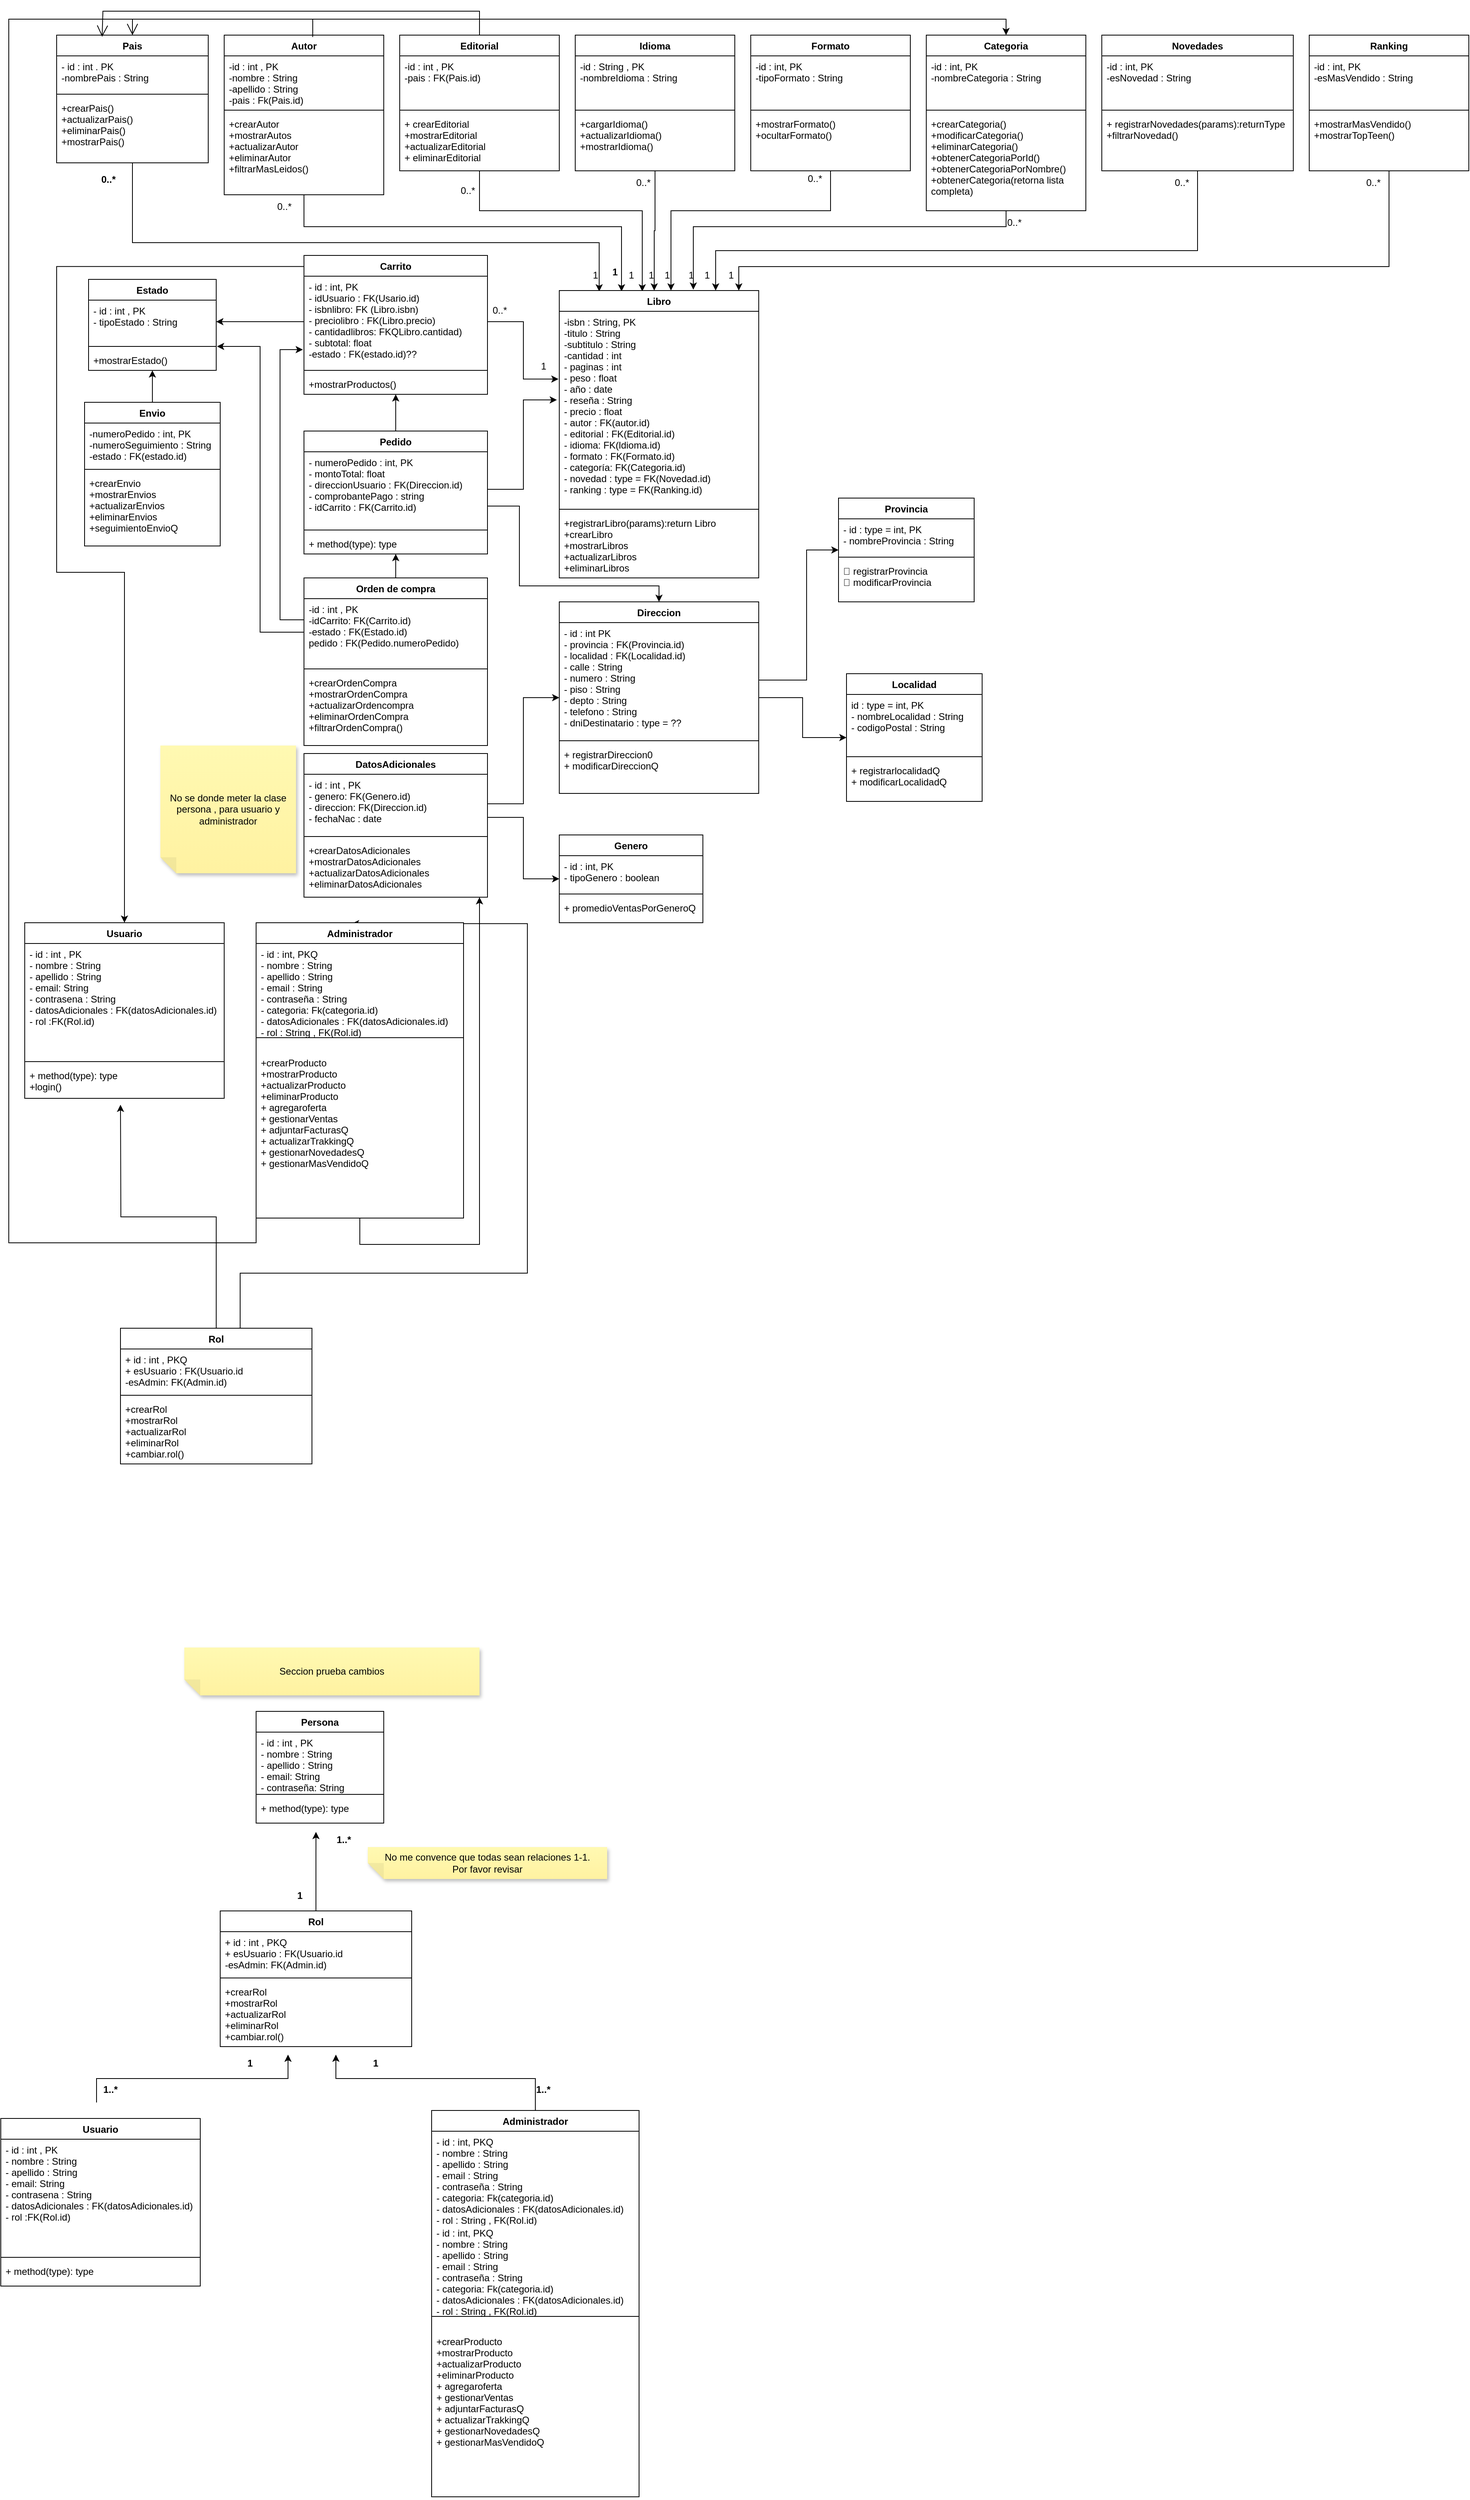 <mxfile version="20.5.1" type="device"><diagram id="RPrsGjgtALGVi8eHBsVi" name="Página-1"><mxGraphModel dx="923" dy="5056" grid="1" gridSize="10" guides="1" tooltips="1" connect="1" arrows="1" fold="1" page="1" pageScale="1" pageWidth="3300" pageHeight="4681" math="0" shadow="0"><root><mxCell id="0"/><mxCell id="1" parent="0"/><mxCell id="KtkGh6tQBa25c3It2I7N-142" style="edgeStyle=orthogonalEdgeStyle;rounded=0;orthogonalLoop=1;jettySize=auto;html=1;entryX=0.2;entryY=0.003;entryDx=0;entryDy=0;entryPerimeter=0;" parent="1" source="KtkGh6tQBa25c3It2I7N-6" target="KtkGh6tQBa25c3It2I7N-34" edge="1"><mxGeometry relative="1" as="geometry"><Array as="points"><mxPoint x="165" y="300"/><mxPoint x="750" y="300"/></Array></mxGeometry></mxCell><mxCell id="KtkGh6tQBa25c3It2I7N-6" value="Pais" style="swimlane;fontStyle=1;align=center;verticalAlign=top;childLayout=stackLayout;horizontal=1;startSize=26;horizontalStack=0;resizeParent=1;resizeParentMax=0;resizeLast=0;collapsible=1;marginBottom=0;" parent="1" vertex="1"><mxGeometry x="70" y="40" width="190" height="160" as="geometry"/></mxCell><mxCell id="KtkGh6tQBa25c3It2I7N-7" value="- id : int . PK&#10;-nombrePais : String" style="text;strokeColor=none;fillColor=none;align=left;verticalAlign=top;spacingLeft=4;spacingRight=4;overflow=hidden;rotatable=0;points=[[0,0.5],[1,0.5]];portConstraint=eastwest;" parent="KtkGh6tQBa25c3It2I7N-6" vertex="1"><mxGeometry y="26" width="190" height="44" as="geometry"/></mxCell><mxCell id="KtkGh6tQBa25c3It2I7N-8" value="" style="line;strokeWidth=1;fillColor=none;align=left;verticalAlign=middle;spacingTop=-1;spacingLeft=3;spacingRight=3;rotatable=0;labelPosition=right;points=[];portConstraint=eastwest;strokeColor=inherit;" parent="KtkGh6tQBa25c3It2I7N-6" vertex="1"><mxGeometry y="70" width="190" height="8" as="geometry"/></mxCell><mxCell id="KtkGh6tQBa25c3It2I7N-9" value="+crearPais()&#10;+actualizarPais()&#10;+eliminarPais()&#10;+mostrarPais()" style="text;strokeColor=none;fillColor=none;align=left;verticalAlign=top;spacingLeft=4;spacingRight=4;overflow=hidden;rotatable=0;points=[[0,0.5],[1,0.5]];portConstraint=eastwest;" parent="KtkGh6tQBa25c3It2I7N-6" vertex="1"><mxGeometry y="78" width="190" height="82" as="geometry"/></mxCell><mxCell id="KtkGh6tQBa25c3It2I7N-143" style="edgeStyle=orthogonalEdgeStyle;rounded=0;orthogonalLoop=1;jettySize=auto;html=1;entryX=0.312;entryY=0.003;entryDx=0;entryDy=0;entryPerimeter=0;" parent="1" source="KtkGh6tQBa25c3It2I7N-10" target="KtkGh6tQBa25c3It2I7N-34" edge="1"><mxGeometry relative="1" as="geometry"><Array as="points"><mxPoint x="380" y="280"/><mxPoint x="778" y="280"/></Array></mxGeometry></mxCell><mxCell id="KtkGh6tQBa25c3It2I7N-10" value="Autor" style="swimlane;fontStyle=1;align=center;verticalAlign=top;childLayout=stackLayout;horizontal=1;startSize=26;horizontalStack=0;resizeParent=1;resizeParentMax=0;resizeLast=0;collapsible=1;marginBottom=0;" parent="1" vertex="1"><mxGeometry x="280" y="40" width="200" height="200" as="geometry"/></mxCell><mxCell id="KtkGh6tQBa25c3It2I7N-11" value="-id : int , PK&#10;-nombre : String&#10;-apellido : String&#10;-pais : Fk(Pais.id)" style="text;strokeColor=none;fillColor=none;align=left;verticalAlign=top;spacingLeft=4;spacingRight=4;overflow=hidden;rotatable=0;points=[[0,0.5],[1,0.5]];portConstraint=eastwest;" parent="KtkGh6tQBa25c3It2I7N-10" vertex="1"><mxGeometry y="26" width="200" height="64" as="geometry"/></mxCell><mxCell id="KtkGh6tQBa25c3It2I7N-12" value="" style="line;strokeWidth=1;fillColor=none;align=left;verticalAlign=middle;spacingTop=-1;spacingLeft=3;spacingRight=3;rotatable=0;labelPosition=right;points=[];portConstraint=eastwest;strokeColor=inherit;" parent="KtkGh6tQBa25c3It2I7N-10" vertex="1"><mxGeometry y="90" width="200" height="8" as="geometry"/></mxCell><mxCell id="KtkGh6tQBa25c3It2I7N-13" value="+crearAutor&#10;+mostrarAutos&#10;+actualizarAutor&#10;+eliminarAutor&#10;+filtrarMasLeidos()" style="text;strokeColor=none;fillColor=none;align=left;verticalAlign=top;spacingLeft=4;spacingRight=4;overflow=hidden;rotatable=0;points=[[0,0.5],[1,0.5]];portConstraint=eastwest;" parent="KtkGh6tQBa25c3It2I7N-10" vertex="1"><mxGeometry y="98" width="200" height="102" as="geometry"/></mxCell><mxCell id="KtkGh6tQBa25c3It2I7N-144" style="edgeStyle=orthogonalEdgeStyle;rounded=0;orthogonalLoop=1;jettySize=auto;html=1;entryX=0.416;entryY=0.003;entryDx=0;entryDy=0;entryPerimeter=0;" parent="1" source="KtkGh6tQBa25c3It2I7N-14" target="KtkGh6tQBa25c3It2I7N-34" edge="1"><mxGeometry relative="1" as="geometry"><Array as="points"><mxPoint x="600" y="260"/><mxPoint x="804" y="260"/></Array></mxGeometry></mxCell><mxCell id="KtkGh6tQBa25c3It2I7N-14" value="Editorial" style="swimlane;fontStyle=1;align=center;verticalAlign=top;childLayout=stackLayout;horizontal=1;startSize=26;horizontalStack=0;resizeParent=1;resizeParentMax=0;resizeLast=0;collapsible=1;marginBottom=0;" parent="1" vertex="1"><mxGeometry x="500" y="40" width="200" height="170" as="geometry"/></mxCell><mxCell id="KtkGh6tQBa25c3It2I7N-15" value="-id : int , PK&#10;-pais : FK(Pais.id)" style="text;strokeColor=none;fillColor=none;align=left;verticalAlign=top;spacingLeft=4;spacingRight=4;overflow=hidden;rotatable=0;points=[[0,0.5],[1,0.5]];portConstraint=eastwest;" parent="KtkGh6tQBa25c3It2I7N-14" vertex="1"><mxGeometry y="26" width="200" height="64" as="geometry"/></mxCell><mxCell id="KtkGh6tQBa25c3It2I7N-16" value="" style="line;strokeWidth=1;fillColor=none;align=left;verticalAlign=middle;spacingTop=-1;spacingLeft=3;spacingRight=3;rotatable=0;labelPosition=right;points=[];portConstraint=eastwest;strokeColor=inherit;" parent="KtkGh6tQBa25c3It2I7N-14" vertex="1"><mxGeometry y="90" width="200" height="8" as="geometry"/></mxCell><mxCell id="KtkGh6tQBa25c3It2I7N-17" value="+ crearEditorial&#10;+mostrarEditorial&#10;+actualizarEditorial&#10;+ eliminarEditorial&#10;" style="text;strokeColor=none;fillColor=none;align=left;verticalAlign=top;spacingLeft=4;spacingRight=4;overflow=hidden;rotatable=0;points=[[0,0.5],[1,0.5]];portConstraint=eastwest;" parent="KtkGh6tQBa25c3It2I7N-14" vertex="1"><mxGeometry y="98" width="200" height="72" as="geometry"/></mxCell><mxCell id="KtkGh6tQBa25c3It2I7N-145" style="edgeStyle=orthogonalEdgeStyle;rounded=0;orthogonalLoop=1;jettySize=auto;html=1;entryX=0.476;entryY=0;entryDx=0;entryDy=0;entryPerimeter=0;" parent="1" source="KtkGh6tQBa25c3It2I7N-18" target="KtkGh6tQBa25c3It2I7N-34" edge="1"><mxGeometry relative="1" as="geometry"><mxPoint x="819" y="350" as="targetPoint"/></mxGeometry></mxCell><mxCell id="KtkGh6tQBa25c3It2I7N-18" value="Idioma" style="swimlane;fontStyle=1;align=center;verticalAlign=top;childLayout=stackLayout;horizontal=1;startSize=26;horizontalStack=0;resizeParent=1;resizeParentMax=0;resizeLast=0;collapsible=1;marginBottom=0;" parent="1" vertex="1"><mxGeometry x="720" y="40" width="200" height="170" as="geometry"/></mxCell><mxCell id="KtkGh6tQBa25c3It2I7N-19" value="-id : String , PK&#10;-nombreIdioma : String" style="text;strokeColor=none;fillColor=none;align=left;verticalAlign=top;spacingLeft=4;spacingRight=4;overflow=hidden;rotatable=0;points=[[0,0.5],[1,0.5]];portConstraint=eastwest;" parent="KtkGh6tQBa25c3It2I7N-18" vertex="1"><mxGeometry y="26" width="200" height="64" as="geometry"/></mxCell><mxCell id="KtkGh6tQBa25c3It2I7N-20" value="" style="line;strokeWidth=1;fillColor=none;align=left;verticalAlign=middle;spacingTop=-1;spacingLeft=3;spacingRight=3;rotatable=0;labelPosition=right;points=[];portConstraint=eastwest;strokeColor=inherit;" parent="KtkGh6tQBa25c3It2I7N-18" vertex="1"><mxGeometry y="90" width="200" height="8" as="geometry"/></mxCell><mxCell id="KtkGh6tQBa25c3It2I7N-21" value="+cargarIdioma()&#10;+actualizarIdioma()&#10;+mostrarIdioma()&#10;" style="text;strokeColor=none;fillColor=none;align=left;verticalAlign=top;spacingLeft=4;spacingRight=4;overflow=hidden;rotatable=0;points=[[0,0.5],[1,0.5]];portConstraint=eastwest;" parent="KtkGh6tQBa25c3It2I7N-18" vertex="1"><mxGeometry y="98" width="200" height="72" as="geometry"/></mxCell><mxCell id="KtkGh6tQBa25c3It2I7N-147" style="edgeStyle=orthogonalEdgeStyle;rounded=0;orthogonalLoop=1;jettySize=auto;html=1;entryX=0.56;entryY=0;entryDx=0;entryDy=0;entryPerimeter=0;" parent="1" source="KtkGh6tQBa25c3It2I7N-22" target="KtkGh6tQBa25c3It2I7N-34" edge="1"><mxGeometry relative="1" as="geometry"><mxPoint x="840" y="350" as="targetPoint"/><Array as="points"><mxPoint x="1040" y="260"/><mxPoint x="840" y="260"/></Array></mxGeometry></mxCell><mxCell id="KtkGh6tQBa25c3It2I7N-22" value="Formato&#10;" style="swimlane;fontStyle=1;align=center;verticalAlign=top;childLayout=stackLayout;horizontal=1;startSize=26;horizontalStack=0;resizeParent=1;resizeParentMax=0;resizeLast=0;collapsible=1;marginBottom=0;" parent="1" vertex="1"><mxGeometry x="940" y="40" width="200" height="170" as="geometry"/></mxCell><mxCell id="KtkGh6tQBa25c3It2I7N-23" value="-id : int, PK&#10;-tipoFormato : String" style="text;strokeColor=none;fillColor=none;align=left;verticalAlign=top;spacingLeft=4;spacingRight=4;overflow=hidden;rotatable=0;points=[[0,0.5],[1,0.5]];portConstraint=eastwest;" parent="KtkGh6tQBa25c3It2I7N-22" vertex="1"><mxGeometry y="26" width="200" height="64" as="geometry"/></mxCell><mxCell id="KtkGh6tQBa25c3It2I7N-24" value="" style="line;strokeWidth=1;fillColor=none;align=left;verticalAlign=middle;spacingTop=-1;spacingLeft=3;spacingRight=3;rotatable=0;labelPosition=right;points=[];portConstraint=eastwest;strokeColor=inherit;" parent="KtkGh6tQBa25c3It2I7N-22" vertex="1"><mxGeometry y="90" width="200" height="8" as="geometry"/></mxCell><mxCell id="KtkGh6tQBa25c3It2I7N-25" value="+mostrarFormato()&#10;+ocultarFormato()" style="text;strokeColor=none;fillColor=none;align=left;verticalAlign=top;spacingLeft=4;spacingRight=4;overflow=hidden;rotatable=0;points=[[0,0.5],[1,0.5]];portConstraint=eastwest;" parent="KtkGh6tQBa25c3It2I7N-22" vertex="1"><mxGeometry y="98" width="200" height="72" as="geometry"/></mxCell><mxCell id="KtkGh6tQBa25c3It2I7N-148" style="edgeStyle=orthogonalEdgeStyle;rounded=0;orthogonalLoop=1;jettySize=auto;html=1;entryX=0.672;entryY=-0.003;entryDx=0;entryDy=0;entryPerimeter=0;" parent="1" source="KtkGh6tQBa25c3It2I7N-26" target="KtkGh6tQBa25c3It2I7N-34" edge="1"><mxGeometry relative="1" as="geometry"><Array as="points"><mxPoint x="1260" y="280"/><mxPoint x="868" y="280"/></Array></mxGeometry></mxCell><mxCell id="KtkGh6tQBa25c3It2I7N-26" value="Categoria" style="swimlane;fontStyle=1;align=center;verticalAlign=top;childLayout=stackLayout;horizontal=1;startSize=26;horizontalStack=0;resizeParent=1;resizeParentMax=0;resizeLast=0;collapsible=1;marginBottom=0;" parent="1" vertex="1"><mxGeometry x="1160" y="40" width="200" height="220" as="geometry"/></mxCell><mxCell id="KtkGh6tQBa25c3It2I7N-27" value="-id : int, PK&#10;-nombreCategoria : String" style="text;strokeColor=none;fillColor=none;align=left;verticalAlign=top;spacingLeft=4;spacingRight=4;overflow=hidden;rotatable=0;points=[[0,0.5],[1,0.5]];portConstraint=eastwest;" parent="KtkGh6tQBa25c3It2I7N-26" vertex="1"><mxGeometry y="26" width="200" height="64" as="geometry"/></mxCell><mxCell id="KtkGh6tQBa25c3It2I7N-28" value="" style="line;strokeWidth=1;fillColor=none;align=left;verticalAlign=middle;spacingTop=-1;spacingLeft=3;spacingRight=3;rotatable=0;labelPosition=right;points=[];portConstraint=eastwest;strokeColor=inherit;" parent="KtkGh6tQBa25c3It2I7N-26" vertex="1"><mxGeometry y="90" width="200" height="8" as="geometry"/></mxCell><mxCell id="KtkGh6tQBa25c3It2I7N-29" value="+crearCategoria()&#10;+modificarCategoria()&#10;+eliminarCategoria()&#10;+obtenerCategoriaPorId()&#10;+obtenerCategoriaPorNombre()&#10;+obtenerCategoria(retorna lista &#10;completa)&#10;" style="text;strokeColor=none;fillColor=none;align=left;verticalAlign=top;spacingLeft=4;spacingRight=4;overflow=hidden;rotatable=0;points=[[0,0.5],[1,0.5]];portConstraint=eastwest;" parent="KtkGh6tQBa25c3It2I7N-26" vertex="1"><mxGeometry y="98" width="200" height="122" as="geometry"/></mxCell><mxCell id="KtkGh6tQBa25c3It2I7N-149" style="edgeStyle=orthogonalEdgeStyle;rounded=0;orthogonalLoop=1;jettySize=auto;html=1;entryX=0.784;entryY=0;entryDx=0;entryDy=0;entryPerimeter=0;" parent="1" source="KtkGh6tQBa25c3It2I7N-30" target="KtkGh6tQBa25c3It2I7N-34" edge="1"><mxGeometry relative="1" as="geometry"><mxPoint x="896" y="356" as="targetPoint"/><Array as="points"><mxPoint x="1500" y="310"/><mxPoint x="896" y="310"/></Array></mxGeometry></mxCell><mxCell id="KtkGh6tQBa25c3It2I7N-30" value="Novedades" style="swimlane;fontStyle=1;align=center;verticalAlign=top;childLayout=stackLayout;horizontal=1;startSize=26;horizontalStack=0;resizeParent=1;resizeParentMax=0;resizeLast=0;collapsible=1;marginBottom=0;" parent="1" vertex="1"><mxGeometry x="1380" y="40" width="240" height="170" as="geometry"/></mxCell><mxCell id="KtkGh6tQBa25c3It2I7N-31" value="-id : int, PK&#10;-esNovedad : String" style="text;strokeColor=none;fillColor=none;align=left;verticalAlign=top;spacingLeft=4;spacingRight=4;overflow=hidden;rotatable=0;points=[[0,0.5],[1,0.5]];portConstraint=eastwest;" parent="KtkGh6tQBa25c3It2I7N-30" vertex="1"><mxGeometry y="26" width="240" height="64" as="geometry"/></mxCell><mxCell id="KtkGh6tQBa25c3It2I7N-32" value="" style="line;strokeWidth=1;fillColor=none;align=left;verticalAlign=middle;spacingTop=-1;spacingLeft=3;spacingRight=3;rotatable=0;labelPosition=right;points=[];portConstraint=eastwest;strokeColor=inherit;" parent="KtkGh6tQBa25c3It2I7N-30" vertex="1"><mxGeometry y="90" width="240" height="8" as="geometry"/></mxCell><mxCell id="KtkGh6tQBa25c3It2I7N-33" value="+ registrarNovedades(params):returnType&#10;+filtrarNovedad()" style="text;strokeColor=none;fillColor=none;align=left;verticalAlign=top;spacingLeft=4;spacingRight=4;overflow=hidden;rotatable=0;points=[[0,0.5],[1,0.5]];portConstraint=eastwest;" parent="KtkGh6tQBa25c3It2I7N-30" vertex="1"><mxGeometry y="98" width="240" height="72" as="geometry"/></mxCell><mxCell id="KtkGh6tQBa25c3It2I7N-34" value="Libro" style="swimlane;fontStyle=1;align=center;verticalAlign=top;childLayout=stackLayout;horizontal=1;startSize=26;horizontalStack=0;resizeParent=1;resizeParentMax=0;resizeLast=0;collapsible=1;marginBottom=0;" parent="1" vertex="1"><mxGeometry x="700" y="360" width="250" height="360" as="geometry"/></mxCell><mxCell id="KtkGh6tQBa25c3It2I7N-35" value="-isbn : String, PK&#10;-titulo : String&#10;-subtitulo : String&#10;-cantidad : int&#10;- paginas : int&#10;-&#9;peso : float&#10;-&#9;año : date&#10;-&#9;reseña : String&#10;-&#9;precio : float&#10;-&#9;autor : FK(autor.id)&#10;-&#9;editorial : FK(Editorial.id)&#10;-&#9;idioma: FK(ldioma.id)&#10;-&#9;formato : FK(Formato.id)&#10;-&#9;categoría: FK(Categoria.id)&#10;-&#9;novedad : type = FK(Novedad.id)&#10;-&#9;ranking : type = FK(Ranking.id)&#10;" style="text;strokeColor=none;fillColor=none;align=left;verticalAlign=top;spacingLeft=4;spacingRight=4;overflow=hidden;rotatable=0;points=[[0,0.5],[1,0.5]];portConstraint=eastwest;" parent="KtkGh6tQBa25c3It2I7N-34" vertex="1"><mxGeometry y="26" width="250" height="244" as="geometry"/></mxCell><mxCell id="KtkGh6tQBa25c3It2I7N-36" value="" style="line;strokeWidth=1;fillColor=none;align=left;verticalAlign=middle;spacingTop=-1;spacingLeft=3;spacingRight=3;rotatable=0;labelPosition=right;points=[];portConstraint=eastwest;strokeColor=inherit;" parent="KtkGh6tQBa25c3It2I7N-34" vertex="1"><mxGeometry y="270" width="250" height="8" as="geometry"/></mxCell><mxCell id="KtkGh6tQBa25c3It2I7N-37" value="+registrarLibro(params):return Libro&#10;+crearLibro&#10;+mostrarLibros&#10;+actualizarLibros&#10;+eliminarLibros" style="text;strokeColor=none;fillColor=none;align=left;verticalAlign=top;spacingLeft=4;spacingRight=4;overflow=hidden;rotatable=0;points=[[0,0.5],[1,0.5]];portConstraint=eastwest;" parent="KtkGh6tQBa25c3It2I7N-34" vertex="1"><mxGeometry y="278" width="250" height="82" as="geometry"/></mxCell><mxCell id="KtkGh6tQBa25c3It2I7N-44" value="" style="endArrow=open;endFill=1;endSize=12;html=1;rounded=0;exitX=0.555;exitY=0.012;exitDx=0;exitDy=0;exitPerimeter=0;entryX=0.5;entryY=0;entryDx=0;entryDy=0;" parent="1" source="KtkGh6tQBa25c3It2I7N-10" target="KtkGh6tQBa25c3It2I7N-6" edge="1"><mxGeometry width="160" relative="1" as="geometry"><mxPoint x="200" y="20" as="sourcePoint"/><mxPoint x="360" y="20" as="targetPoint"/><Array as="points"><mxPoint x="391" y="20"/><mxPoint x="165" y="20"/></Array></mxGeometry></mxCell><mxCell id="KtkGh6tQBa25c3It2I7N-45" value="" style="endArrow=open;endFill=1;endSize=12;html=1;rounded=0;exitX=0.5;exitY=0;exitDx=0;exitDy=0;entryX=0.3;entryY=0.013;entryDx=0;entryDy=0;entryPerimeter=0;" parent="1" source="KtkGh6tQBa25c3It2I7N-14" target="KtkGh6tQBa25c3It2I7N-6" edge="1"><mxGeometry width="160" relative="1" as="geometry"><mxPoint x="480" y="10" as="sourcePoint"/><mxPoint x="240" y="-40" as="targetPoint"/><Array as="points"><mxPoint x="600" y="10"/><mxPoint x="128" y="10"/></Array></mxGeometry></mxCell><mxCell id="KtkGh6tQBa25c3It2I7N-150" style="edgeStyle=orthogonalEdgeStyle;rounded=0;orthogonalLoop=1;jettySize=auto;html=1;" parent="1" source="KtkGh6tQBa25c3It2I7N-53" edge="1"><mxGeometry relative="1" as="geometry"><mxPoint x="925" y="360" as="targetPoint"/><Array as="points"><mxPoint x="1740" y="330"/><mxPoint x="925" y="330"/></Array></mxGeometry></mxCell><mxCell id="KtkGh6tQBa25c3It2I7N-53" value="Ranking" style="swimlane;fontStyle=1;align=center;verticalAlign=top;childLayout=stackLayout;horizontal=1;startSize=26;horizontalStack=0;resizeParent=1;resizeParentMax=0;resizeLast=0;collapsible=1;marginBottom=0;" parent="1" vertex="1"><mxGeometry x="1640" y="40" width="200" height="170" as="geometry"/></mxCell><mxCell id="KtkGh6tQBa25c3It2I7N-54" value="-id : int, PK&#10;-esMasVendido : String" style="text;strokeColor=none;fillColor=none;align=left;verticalAlign=top;spacingLeft=4;spacingRight=4;overflow=hidden;rotatable=0;points=[[0,0.5],[1,0.5]];portConstraint=eastwest;" parent="KtkGh6tQBa25c3It2I7N-53" vertex="1"><mxGeometry y="26" width="200" height="64" as="geometry"/></mxCell><mxCell id="KtkGh6tQBa25c3It2I7N-55" value="" style="line;strokeWidth=1;fillColor=none;align=left;verticalAlign=middle;spacingTop=-1;spacingLeft=3;spacingRight=3;rotatable=0;labelPosition=right;points=[];portConstraint=eastwest;strokeColor=inherit;" parent="KtkGh6tQBa25c3It2I7N-53" vertex="1"><mxGeometry y="90" width="200" height="8" as="geometry"/></mxCell><mxCell id="KtkGh6tQBa25c3It2I7N-56" value="+mostrarMasVendido()&#10;+mostrarTopTeen()" style="text;strokeColor=none;fillColor=none;align=left;verticalAlign=top;spacingLeft=4;spacingRight=4;overflow=hidden;rotatable=0;points=[[0,0.5],[1,0.5]];portConstraint=eastwest;" parent="KtkGh6tQBa25c3It2I7N-53" vertex="1"><mxGeometry y="98" width="200" height="72" as="geometry"/></mxCell><mxCell id="KtkGh6tQBa25c3It2I7N-131" style="edgeStyle=orthogonalEdgeStyle;rounded=0;orthogonalLoop=1;jettySize=auto;html=1;exitX=0;exitY=0.08;exitDx=0;exitDy=0;exitPerimeter=0;" parent="1" source="KtkGh6tQBa25c3It2I7N-78" target="KtkGh6tQBa25c3It2I7N-58" edge="1"><mxGeometry relative="1" as="geometry"><mxPoint x="70" y="310" as="sourcePoint"/><Array as="points"><mxPoint x="70" y="330"/><mxPoint x="70" y="713"/></Array></mxGeometry></mxCell><mxCell id="KtkGh6tQBa25c3It2I7N-58" value="Usuario" style="swimlane;fontStyle=1;align=center;verticalAlign=top;childLayout=stackLayout;horizontal=1;startSize=26;horizontalStack=0;resizeParent=1;resizeParentMax=0;resizeLast=0;collapsible=1;marginBottom=0;" parent="1" vertex="1"><mxGeometry x="30" y="1152" width="250" height="220" as="geometry"/></mxCell><mxCell id="KtkGh6tQBa25c3It2I7N-59" value="-&#9;id : int , PK&#10;-&#9;nombre : String&#10;-&#9;apellido : String&#10;-&#9;email: String&#10;-&#9;contrasena : String&#10;-&#9;datosAdicionales : FK(datosAdicionales.id)&#10;-&#9;rol :FK(Rol.id)" style="text;strokeColor=none;fillColor=none;align=left;verticalAlign=top;spacingLeft=4;spacingRight=4;overflow=hidden;rotatable=0;points=[[0,0.5],[1,0.5]];portConstraint=eastwest;" parent="KtkGh6tQBa25c3It2I7N-58" vertex="1"><mxGeometry y="26" width="250" height="144" as="geometry"/></mxCell><mxCell id="KtkGh6tQBa25c3It2I7N-60" value="" style="line;strokeWidth=1;fillColor=none;align=left;verticalAlign=middle;spacingTop=-1;spacingLeft=3;spacingRight=3;rotatable=0;labelPosition=right;points=[];portConstraint=eastwest;strokeColor=inherit;" parent="KtkGh6tQBa25c3It2I7N-58" vertex="1"><mxGeometry y="170" width="250" height="8" as="geometry"/></mxCell><mxCell id="KtkGh6tQBa25c3It2I7N-61" value="+ method(type): type&#10;+login()" style="text;strokeColor=none;fillColor=none;align=left;verticalAlign=top;spacingLeft=4;spacingRight=4;overflow=hidden;rotatable=0;points=[[0,0.5],[1,0.5]];portConstraint=eastwest;" parent="KtkGh6tQBa25c3It2I7N-58" vertex="1"><mxGeometry y="178" width="250" height="42" as="geometry"/></mxCell><mxCell id="KtkGh6tQBa25c3It2I7N-135" style="edgeStyle=orthogonalEdgeStyle;rounded=0;orthogonalLoop=1;jettySize=auto;html=1;exitX=0.5;exitY=0;exitDx=0;exitDy=0;" parent="1" source="KtkGh6tQBa25c3It2I7N-62" edge="1"><mxGeometry relative="1" as="geometry"><mxPoint x="150" y="1380" as="targetPoint"/></mxGeometry></mxCell><mxCell id="KtkGh6tQBa25c3It2I7N-136" value="" style="edgeStyle=orthogonalEdgeStyle;rounded=0;orthogonalLoop=1;jettySize=auto;html=1;entryX=0.462;entryY=0.003;entryDx=0;entryDy=0;entryPerimeter=0;" parent="1" source="KtkGh6tQBa25c3It2I7N-62" target="KtkGh6tQBa25c3It2I7N-66" edge="1"><mxGeometry relative="1" as="geometry"><Array as="points"><mxPoint x="300" y="1591"/><mxPoint x="660" y="1591"/><mxPoint x="660" y="1153"/></Array></mxGeometry></mxCell><mxCell id="KtkGh6tQBa25c3It2I7N-62" value="Rol" style="swimlane;fontStyle=1;align=center;verticalAlign=top;childLayout=stackLayout;horizontal=1;startSize=26;horizontalStack=0;resizeParent=1;resizeParentMax=0;resizeLast=0;collapsible=1;marginBottom=0;" parent="1" vertex="1"><mxGeometry x="150" y="1660" width="240" height="170" as="geometry"/></mxCell><mxCell id="KtkGh6tQBa25c3It2I7N-63" value="+&#9;id : int , PKQ&#10;+&#9;esUsuario : FK(Usuario.id&#10;-esAdmin: FK(Admin.id)" style="text;strokeColor=none;fillColor=none;align=left;verticalAlign=top;spacingLeft=4;spacingRight=4;overflow=hidden;rotatable=0;points=[[0,0.5],[1,0.5]];portConstraint=eastwest;" parent="KtkGh6tQBa25c3It2I7N-62" vertex="1"><mxGeometry y="26" width="240" height="54" as="geometry"/></mxCell><mxCell id="KtkGh6tQBa25c3It2I7N-64" value="" style="line;strokeWidth=1;fillColor=none;align=left;verticalAlign=middle;spacingTop=-1;spacingLeft=3;spacingRight=3;rotatable=0;labelPosition=right;points=[];portConstraint=eastwest;strokeColor=inherit;" parent="KtkGh6tQBa25c3It2I7N-62" vertex="1"><mxGeometry y="80" width="240" height="8" as="geometry"/></mxCell><mxCell id="KtkGh6tQBa25c3It2I7N-65" value="+crearRol&#10;+mostrarRol&#10;+actualizarRol&#10;+eliminarRol&#10;+cambiar.rol()" style="text;strokeColor=none;fillColor=none;align=left;verticalAlign=top;spacingLeft=4;spacingRight=4;overflow=hidden;rotatable=0;points=[[0,0.5],[1,0.5]];portConstraint=eastwest;" parent="KtkGh6tQBa25c3It2I7N-62" vertex="1"><mxGeometry y="88" width="240" height="82" as="geometry"/></mxCell><mxCell id="KtkGh6tQBa25c3It2I7N-137" style="edgeStyle=orthogonalEdgeStyle;rounded=0;orthogonalLoop=1;jettySize=auto;html=1;" parent="1" source="KtkGh6tQBa25c3It2I7N-66" target="KtkGh6tQBa25c3It2I7N-70" edge="1"><mxGeometry relative="1" as="geometry"><Array as="points"><mxPoint x="600" y="1555"/></Array></mxGeometry></mxCell><mxCell id="KtkGh6tQBa25c3It2I7N-66" value="Administrador" style="swimlane;fontStyle=1;align=center;verticalAlign=top;childLayout=stackLayout;horizontal=1;startSize=26;horizontalStack=0;resizeParent=1;resizeParentMax=0;resizeLast=0;collapsible=1;marginBottom=0;" parent="1" vertex="1"><mxGeometry x="320" y="1152" width="260" height="370" as="geometry"/></mxCell><mxCell id="KtkGh6tQBa25c3It2I7N-67" value="-&#9;id : int, PKQ&#10;-&#9;nombre : String&#10;-&#9;apellido : String&#10;-&#9;email : String&#10;-&#9;contraseña : String&#10;- categoria: Fk(categoria.id)&#10;-&#9;datosAdicionales : FK(datosAdicionales.id)&#10;-&#9;rol : String , FK(Rol.id)" style="text;strokeColor=none;fillColor=none;align=left;verticalAlign=top;spacingLeft=4;spacingRight=4;overflow=hidden;rotatable=0;points=[[0,0.5],[1,0.5]];portConstraint=eastwest;" parent="KtkGh6tQBa25c3It2I7N-66" vertex="1"><mxGeometry y="26" width="260" height="114" as="geometry"/></mxCell><mxCell id="KtkGh6tQBa25c3It2I7N-68" value="" style="line;strokeWidth=1;fillColor=none;align=left;verticalAlign=middle;spacingTop=-1;spacingLeft=3;spacingRight=3;rotatable=0;labelPosition=right;points=[];portConstraint=eastwest;strokeColor=inherit;" parent="KtkGh6tQBa25c3It2I7N-66" vertex="1"><mxGeometry y="140" width="260" height="8" as="geometry"/></mxCell><mxCell id="KtkGh6tQBa25c3It2I7N-69" value="&#10;+crearProducto&#10;+mostrarProducto&#10;+actualizarProducto&#10;+eliminarProducto&#10;+&#9;agregaroferta&#10;+&#9;gestionarVentas &#10;+&#9;adjuntarFacturasQ&#10;+&#9;actualizarTrakkingQ&#10;+&#9;gestionarNovedadesQ&#10;+&#9;gestionarMasVendidoQ" style="text;strokeColor=none;fillColor=none;align=left;verticalAlign=top;spacingLeft=4;spacingRight=4;overflow=hidden;rotatable=0;points=[[0,0.5],[1,0.5]];portConstraint=eastwest;" parent="KtkGh6tQBa25c3It2I7N-66" vertex="1"><mxGeometry y="148" width="260" height="222" as="geometry"/></mxCell><mxCell id="KtkGh6tQBa25c3It2I7N-141" style="edgeStyle=orthogonalEdgeStyle;rounded=0;orthogonalLoop=1;jettySize=auto;html=1;" parent="1" source="KtkGh6tQBa25c3It2I7N-70" target="KtkGh6tQBa25c3It2I7N-74" edge="1"><mxGeometry relative="1" as="geometry"><Array as="points"><mxPoint x="655" y="1020"/><mxPoint x="655" y="1097"/></Array></mxGeometry></mxCell><mxCell id="KtkGh6tQBa25c3It2I7N-70" value="DatosAdicionales" style="swimlane;fontStyle=1;align=center;verticalAlign=top;childLayout=stackLayout;horizontal=1;startSize=26;horizontalStack=0;resizeParent=1;resizeParentMax=0;resizeLast=0;collapsible=1;marginBottom=0;" parent="1" vertex="1"><mxGeometry x="380" y="940" width="230" height="180" as="geometry"/></mxCell><mxCell id="KtkGh6tQBa25c3It2I7N-71" value="-&#9;id : int , PK&#10;-&#9;genero: FK(Genero.id)&#10;-&#9;direccion: FK(Direccion.id)&#10;-&#9;fechaNac : date" style="text;strokeColor=none;fillColor=none;align=left;verticalAlign=top;spacingLeft=4;spacingRight=4;overflow=hidden;rotatable=0;points=[[0,0.5],[1,0.5]];portConstraint=eastwest;" parent="KtkGh6tQBa25c3It2I7N-70" vertex="1"><mxGeometry y="26" width="230" height="74" as="geometry"/></mxCell><mxCell id="KtkGh6tQBa25c3It2I7N-72" value="" style="line;strokeWidth=1;fillColor=none;align=left;verticalAlign=middle;spacingTop=-1;spacingLeft=3;spacingRight=3;rotatable=0;labelPosition=right;points=[];portConstraint=eastwest;strokeColor=inherit;" parent="KtkGh6tQBa25c3It2I7N-70" vertex="1"><mxGeometry y="100" width="230" height="8" as="geometry"/></mxCell><mxCell id="KtkGh6tQBa25c3It2I7N-73" value="+crearDatosAdicionales&#10;+mostrarDatosAdicionales&#10;+actualizarDatosAdicionales&#10;+eliminarDatosAdicionales" style="text;strokeColor=none;fillColor=none;align=left;verticalAlign=top;spacingLeft=4;spacingRight=4;overflow=hidden;rotatable=0;points=[[0,0.5],[1,0.5]];portConstraint=eastwest;" parent="KtkGh6tQBa25c3It2I7N-70" vertex="1"><mxGeometry y="108" width="230" height="72" as="geometry"/></mxCell><mxCell id="KtkGh6tQBa25c3It2I7N-74" value="Genero" style="swimlane;fontStyle=1;align=center;verticalAlign=top;childLayout=stackLayout;horizontal=1;startSize=26;horizontalStack=0;resizeParent=1;resizeParentMax=0;resizeLast=0;collapsible=1;marginBottom=0;" parent="1" vertex="1"><mxGeometry x="700" y="1042" width="180" height="110" as="geometry"/></mxCell><mxCell id="KtkGh6tQBa25c3It2I7N-75" value="-&#9;id : int, PK&#10;-&#9;tipoGenero : boolean&#10;" style="text;strokeColor=none;fillColor=none;align=left;verticalAlign=top;spacingLeft=4;spacingRight=4;overflow=hidden;rotatable=0;points=[[0,0.5],[1,0.5]];portConstraint=eastwest;" parent="KtkGh6tQBa25c3It2I7N-74" vertex="1"><mxGeometry y="26" width="180" height="44" as="geometry"/></mxCell><mxCell id="KtkGh6tQBa25c3It2I7N-76" value="" style="line;strokeWidth=1;fillColor=none;align=left;verticalAlign=middle;spacingTop=-1;spacingLeft=3;spacingRight=3;rotatable=0;labelPosition=right;points=[];portConstraint=eastwest;strokeColor=inherit;" parent="KtkGh6tQBa25c3It2I7N-74" vertex="1"><mxGeometry y="70" width="180" height="8" as="geometry"/></mxCell><mxCell id="KtkGh6tQBa25c3It2I7N-77" value="+ promedioVentasPorGeneroQ" style="text;strokeColor=none;fillColor=none;align=left;verticalAlign=top;spacingLeft=4;spacingRight=4;overflow=hidden;rotatable=0;points=[[0,0.5],[1,0.5]];portConstraint=eastwest;" parent="KtkGh6tQBa25c3It2I7N-74" vertex="1"><mxGeometry y="78" width="180" height="32" as="geometry"/></mxCell><mxCell id="KtkGh6tQBa25c3It2I7N-78" value="Carrito" style="swimlane;fontStyle=1;align=center;verticalAlign=top;childLayout=stackLayout;horizontal=1;startSize=26;horizontalStack=0;resizeParent=1;resizeParentMax=0;resizeLast=0;collapsible=1;marginBottom=0;" parent="1" vertex="1"><mxGeometry x="380" y="316" width="230" height="174" as="geometry"/></mxCell><mxCell id="KtkGh6tQBa25c3It2I7N-79" value="-&#9;id : int, PK&#10;-&#9;idUsuario : FK(Usario.id)&#10;-&#9;isbnlibro: FK (Libro.isbn)&#10;-&#9;preciolibro : FK(Libro.precio)&#10;-&#9;cantidadlibros: FKQLibro.cantidad)&#10;-&#9;subtotal: float&#10;-estado : FK(estado.id)??" style="text;strokeColor=none;fillColor=none;align=left;verticalAlign=top;spacingLeft=4;spacingRight=4;overflow=hidden;rotatable=0;points=[[0,0.5],[1,0.5]];portConstraint=eastwest;" parent="KtkGh6tQBa25c3It2I7N-78" vertex="1"><mxGeometry y="26" width="230" height="114" as="geometry"/></mxCell><mxCell id="KtkGh6tQBa25c3It2I7N-80" value="" style="line;strokeWidth=1;fillColor=none;align=left;verticalAlign=middle;spacingTop=-1;spacingLeft=3;spacingRight=3;rotatable=0;labelPosition=right;points=[];portConstraint=eastwest;strokeColor=inherit;" parent="KtkGh6tQBa25c3It2I7N-78" vertex="1"><mxGeometry y="140" width="230" height="8" as="geometry"/></mxCell><mxCell id="KtkGh6tQBa25c3It2I7N-81" value="+mostrarProductos()" style="text;strokeColor=none;fillColor=none;align=left;verticalAlign=top;spacingLeft=4;spacingRight=4;overflow=hidden;rotatable=0;points=[[0,0.5],[1,0.5]];portConstraint=eastwest;" parent="KtkGh6tQBa25c3It2I7N-78" vertex="1"><mxGeometry y="148" width="230" height="26" as="geometry"/></mxCell><mxCell id="KtkGh6tQBa25c3It2I7N-82" value="Estado" style="swimlane;fontStyle=1;align=center;verticalAlign=top;childLayout=stackLayout;horizontal=1;startSize=26;horizontalStack=0;resizeParent=1;resizeParentMax=0;resizeLast=0;collapsible=1;marginBottom=0;" parent="1" vertex="1"><mxGeometry x="110" y="346" width="160" height="114" as="geometry"/></mxCell><mxCell id="KtkGh6tQBa25c3It2I7N-83" value="-&#9;id : int , PK&#10;-&#9;tipoEstado : String" style="text;strokeColor=none;fillColor=none;align=left;verticalAlign=top;spacingLeft=4;spacingRight=4;overflow=hidden;rotatable=0;points=[[0,0.5],[1,0.5]];portConstraint=eastwest;" parent="KtkGh6tQBa25c3It2I7N-82" vertex="1"><mxGeometry y="26" width="160" height="54" as="geometry"/></mxCell><mxCell id="KtkGh6tQBa25c3It2I7N-84" value="" style="line;strokeWidth=1;fillColor=none;align=left;verticalAlign=middle;spacingTop=-1;spacingLeft=3;spacingRight=3;rotatable=0;labelPosition=right;points=[];portConstraint=eastwest;strokeColor=inherit;" parent="KtkGh6tQBa25c3It2I7N-82" vertex="1"><mxGeometry y="80" width="160" height="8" as="geometry"/></mxCell><mxCell id="KtkGh6tQBa25c3It2I7N-85" value="+mostrarEstado()" style="text;strokeColor=none;fillColor=none;align=left;verticalAlign=top;spacingLeft=4;spacingRight=4;overflow=hidden;rotatable=0;points=[[0,0.5],[1,0.5]];portConstraint=eastwest;" parent="KtkGh6tQBa25c3It2I7N-82" vertex="1"><mxGeometry y="88" width="160" height="26" as="geometry"/></mxCell><mxCell id="KtkGh6tQBa25c3It2I7N-128" style="edgeStyle=orthogonalEdgeStyle;rounded=0;orthogonalLoop=1;jettySize=auto;html=1;exitX=0.5;exitY=0;exitDx=0;exitDy=0;" parent="1" source="KtkGh6tQBa25c3It2I7N-86" target="KtkGh6tQBa25c3It2I7N-78" edge="1"><mxGeometry relative="1" as="geometry"/></mxCell><mxCell id="KtkGh6tQBa25c3It2I7N-86" value="Pedido" style="swimlane;fontStyle=1;align=center;verticalAlign=top;childLayout=stackLayout;horizontal=1;startSize=26;horizontalStack=0;resizeParent=1;resizeParentMax=0;resizeLast=0;collapsible=1;marginBottom=0;" parent="1" vertex="1"><mxGeometry x="380" y="536" width="230" height="154" as="geometry"/></mxCell><mxCell id="KtkGh6tQBa25c3It2I7N-87" value="-&#9;numeroPedido : int, PK&#10;-&#9;montoTotal: float&#10;-&#9;direccionUsuario : FK(Direccion.id)&#10;-&#9;comprobantePago : string&#10;-&#9;idCarrito : FK(Carrito.id)" style="text;strokeColor=none;fillColor=none;align=left;verticalAlign=top;spacingLeft=4;spacingRight=4;overflow=hidden;rotatable=0;points=[[0,0.5],[1,0.5]];portConstraint=eastwest;" parent="KtkGh6tQBa25c3It2I7N-86" vertex="1"><mxGeometry y="26" width="230" height="94" as="geometry"/></mxCell><mxCell id="KtkGh6tQBa25c3It2I7N-88" value="" style="line;strokeWidth=1;fillColor=none;align=left;verticalAlign=middle;spacingTop=-1;spacingLeft=3;spacingRight=3;rotatable=0;labelPosition=right;points=[];portConstraint=eastwest;strokeColor=inherit;" parent="KtkGh6tQBa25c3It2I7N-86" vertex="1"><mxGeometry y="120" width="230" height="8" as="geometry"/></mxCell><mxCell id="KtkGh6tQBa25c3It2I7N-89" value="+ method(type): type" style="text;strokeColor=none;fillColor=none;align=left;verticalAlign=top;spacingLeft=4;spacingRight=4;overflow=hidden;rotatable=0;points=[[0,0.5],[1,0.5]];portConstraint=eastwest;" parent="KtkGh6tQBa25c3It2I7N-86" vertex="1"><mxGeometry y="128" width="230" height="26" as="geometry"/></mxCell><mxCell id="KtkGh6tQBa25c3It2I7N-130" style="edgeStyle=orthogonalEdgeStyle;rounded=0;orthogonalLoop=1;jettySize=auto;html=1;exitX=0.5;exitY=0;exitDx=0;exitDy=0;" parent="1" source="KtkGh6tQBa25c3It2I7N-90" target="KtkGh6tQBa25c3It2I7N-82" edge="1"><mxGeometry relative="1" as="geometry"/></mxCell><mxCell id="KtkGh6tQBa25c3It2I7N-90" value="Envio" style="swimlane;fontStyle=1;align=center;verticalAlign=top;childLayout=stackLayout;horizontal=1;startSize=26;horizontalStack=0;resizeParent=1;resizeParentMax=0;resizeLast=0;collapsible=1;marginBottom=0;" parent="1" vertex="1"><mxGeometry x="105" y="500" width="170" height="180" as="geometry"/></mxCell><mxCell id="KtkGh6tQBa25c3It2I7N-91" value="-numeroPedido : int, PK&#10;-numeroSeguimiento : String&#10;-estado : FK(estado.id)" style="text;strokeColor=none;fillColor=none;align=left;verticalAlign=top;spacingLeft=4;spacingRight=4;overflow=hidden;rotatable=0;points=[[0,0.5],[1,0.5]];portConstraint=eastwest;" parent="KtkGh6tQBa25c3It2I7N-90" vertex="1"><mxGeometry y="26" width="170" height="54" as="geometry"/></mxCell><mxCell id="KtkGh6tQBa25c3It2I7N-92" value="" style="line;strokeWidth=1;fillColor=none;align=left;verticalAlign=middle;spacingTop=-1;spacingLeft=3;spacingRight=3;rotatable=0;labelPosition=right;points=[];portConstraint=eastwest;strokeColor=inherit;" parent="KtkGh6tQBa25c3It2I7N-90" vertex="1"><mxGeometry y="80" width="170" height="8" as="geometry"/></mxCell><mxCell id="KtkGh6tQBa25c3It2I7N-93" value="+crearEnvio &#10;+mostrarEnvios &#10;+actualizarEnvios &#10;+eliminarEnvios    &#10;+seguimientoEnvioQ" style="text;strokeColor=none;fillColor=none;align=left;verticalAlign=top;spacingLeft=4;spacingRight=4;overflow=hidden;rotatable=0;points=[[0,0.5],[1,0.5]];portConstraint=eastwest;" parent="KtkGh6tQBa25c3It2I7N-90" vertex="1"><mxGeometry y="88" width="170" height="92" as="geometry"/></mxCell><mxCell id="KtkGh6tQBa25c3It2I7N-126" style="edgeStyle=orthogonalEdgeStyle;rounded=0;orthogonalLoop=1;jettySize=auto;html=1;exitX=0;exitY=0.25;exitDx=0;exitDy=0;entryX=-0.006;entryY=0.807;entryDx=0;entryDy=0;entryPerimeter=0;" parent="1" source="KtkGh6tQBa25c3It2I7N-94" target="KtkGh6tQBa25c3It2I7N-79" edge="1"><mxGeometry relative="1" as="geometry"><Array as="points"><mxPoint x="380" y="772"/><mxPoint x="350" y="772"/><mxPoint x="350" y="434"/></Array></mxGeometry></mxCell><mxCell id="KtkGh6tQBa25c3It2I7N-127" style="edgeStyle=orthogonalEdgeStyle;rounded=0;orthogonalLoop=1;jettySize=auto;html=1;exitX=0.5;exitY=0;exitDx=0;exitDy=0;" parent="1" source="KtkGh6tQBa25c3It2I7N-94" target="KtkGh6tQBa25c3It2I7N-86" edge="1"><mxGeometry relative="1" as="geometry"/></mxCell><mxCell id="KtkGh6tQBa25c3It2I7N-94" value="Orden de compra" style="swimlane;fontStyle=1;align=center;verticalAlign=top;childLayout=stackLayout;horizontal=1;startSize=26;horizontalStack=0;resizeParent=1;resizeParentMax=0;resizeLast=0;collapsible=1;marginBottom=0;" parent="1" vertex="1"><mxGeometry x="380" y="720" width="230" height="210" as="geometry"/></mxCell><mxCell id="KtkGh6tQBa25c3It2I7N-95" value="-id : int , PK&#10;-idCarrito: FK(Carrito.id)&#10;-estado : FK(Estado.id)&#10;pedido : FK(Pedido.numeroPedido)" style="text;strokeColor=none;fillColor=none;align=left;verticalAlign=top;spacingLeft=4;spacingRight=4;overflow=hidden;rotatable=0;points=[[0,0.5],[1,0.5]];portConstraint=eastwest;" parent="KtkGh6tQBa25c3It2I7N-94" vertex="1"><mxGeometry y="26" width="230" height="84" as="geometry"/></mxCell><mxCell id="KtkGh6tQBa25c3It2I7N-96" value="" style="line;strokeWidth=1;fillColor=none;align=left;verticalAlign=middle;spacingTop=-1;spacingLeft=3;spacingRight=3;rotatable=0;labelPosition=right;points=[];portConstraint=eastwest;strokeColor=inherit;" parent="KtkGh6tQBa25c3It2I7N-94" vertex="1"><mxGeometry y="110" width="230" height="8" as="geometry"/></mxCell><mxCell id="KtkGh6tQBa25c3It2I7N-97" value="+crearOrdenCompra&#10;+mostrarOrdenCompra&#10;+actualizarOrdencompra&#10;+eliminarOrdenCompra&#10;+filtrarOrdenCompra()" style="text;strokeColor=none;fillColor=none;align=left;verticalAlign=top;spacingLeft=4;spacingRight=4;overflow=hidden;rotatable=0;points=[[0,0.5],[1,0.5]];portConstraint=eastwest;" parent="KtkGh6tQBa25c3It2I7N-94" vertex="1"><mxGeometry y="118" width="230" height="92" as="geometry"/></mxCell><mxCell id="KtkGh6tQBa25c3It2I7N-98" value="Direccion" style="swimlane;fontStyle=1;align=center;verticalAlign=top;childLayout=stackLayout;horizontal=1;startSize=26;horizontalStack=0;resizeParent=1;resizeParentMax=0;resizeLast=0;collapsible=1;marginBottom=0;" parent="1" vertex="1"><mxGeometry x="700" y="750" width="250" height="240" as="geometry"/></mxCell><mxCell id="KtkGh6tQBa25c3It2I7N-99" value="-&#9;id : int PK&#10;-&#9;provincia : FK(Provincia.id)&#10;-&#9;localidad : FK(Localidad.id)&#10;-&#9;calle : String&#10;-&#9;numero : String &#10;-&#9;piso : String&#10;-&#9;depto : String&#10;-&#9;telefono : String&#10;-&#9;dniDestinatario : type = ??" style="text;strokeColor=none;fillColor=none;align=left;verticalAlign=top;spacingLeft=4;spacingRight=4;overflow=hidden;rotatable=0;points=[[0,0.5],[1,0.5]];portConstraint=eastwest;" parent="KtkGh6tQBa25c3It2I7N-98" vertex="1"><mxGeometry y="26" width="250" height="144" as="geometry"/></mxCell><mxCell id="KtkGh6tQBa25c3It2I7N-100" value="" style="line;strokeWidth=1;fillColor=none;align=left;verticalAlign=middle;spacingTop=-1;spacingLeft=3;spacingRight=3;rotatable=0;labelPosition=right;points=[];portConstraint=eastwest;strokeColor=inherit;" parent="KtkGh6tQBa25c3It2I7N-98" vertex="1"><mxGeometry y="170" width="250" height="8" as="geometry"/></mxCell><mxCell id="KtkGh6tQBa25c3It2I7N-101" value="+&#9;registrarDireccion0&#10;+&#9;modificarDireccionQ &#10;" style="text;strokeColor=none;fillColor=none;align=left;verticalAlign=top;spacingLeft=4;spacingRight=4;overflow=hidden;rotatable=0;points=[[0,0.5],[1,0.5]];portConstraint=eastwest;" parent="KtkGh6tQBa25c3It2I7N-98" vertex="1"><mxGeometry y="178" width="250" height="62" as="geometry"/></mxCell><mxCell id="KtkGh6tQBa25c3It2I7N-102" value="Provincia" style="swimlane;fontStyle=1;align=center;verticalAlign=top;childLayout=stackLayout;horizontal=1;startSize=26;horizontalStack=0;resizeParent=1;resizeParentMax=0;resizeLast=0;collapsible=1;marginBottom=0;" parent="1" vertex="1"><mxGeometry x="1050" y="620" width="170" height="130" as="geometry"/></mxCell><mxCell id="KtkGh6tQBa25c3It2I7N-103" value="-&#9;id : type = int, PK&#10;- nombreProvincia : String&#10;" style="text;strokeColor=none;fillColor=none;align=left;verticalAlign=top;spacingLeft=4;spacingRight=4;overflow=hidden;rotatable=0;points=[[0,0.5],[1,0.5]];portConstraint=eastwest;" parent="KtkGh6tQBa25c3It2I7N-102" vertex="1"><mxGeometry y="26" width="170" height="44" as="geometry"/></mxCell><mxCell id="KtkGh6tQBa25c3It2I7N-104" value="" style="line;strokeWidth=1;fillColor=none;align=left;verticalAlign=middle;spacingTop=-1;spacingLeft=3;spacingRight=3;rotatable=0;labelPosition=right;points=[];portConstraint=eastwest;strokeColor=inherit;" parent="KtkGh6tQBa25c3It2I7N-102" vertex="1"><mxGeometry y="70" width="170" height="8" as="geometry"/></mxCell><mxCell id="KtkGh6tQBa25c3It2I7N-105" value="􀀏&#9;registrarProvincia &#10;􀀏&#9;modificarProvincia&#10;" style="text;strokeColor=none;fillColor=none;align=left;verticalAlign=top;spacingLeft=4;spacingRight=4;overflow=hidden;rotatable=0;points=[[0,0.5],[1,0.5]];portConstraint=eastwest;" parent="KtkGh6tQBa25c3It2I7N-102" vertex="1"><mxGeometry y="78" width="170" height="52" as="geometry"/></mxCell><mxCell id="KtkGh6tQBa25c3It2I7N-106" value="Localidad" style="swimlane;fontStyle=1;align=center;verticalAlign=top;childLayout=stackLayout;horizontal=1;startSize=26;horizontalStack=0;resizeParent=1;resizeParentMax=0;resizeLast=0;collapsible=1;marginBottom=0;" parent="1" vertex="1"><mxGeometry x="1060" y="840" width="170" height="160" as="geometry"/></mxCell><mxCell id="KtkGh6tQBa25c3It2I7N-107" value="id : type = int, PK&#10;-&#9;nombreLocalidad : String&#10;-&#9;codigoPostal : String" style="text;strokeColor=none;fillColor=none;align=left;verticalAlign=top;spacingLeft=4;spacingRight=4;overflow=hidden;rotatable=0;points=[[0,0.5],[1,0.5]];portConstraint=eastwest;" parent="KtkGh6tQBa25c3It2I7N-106" vertex="1"><mxGeometry y="26" width="170" height="74" as="geometry"/></mxCell><mxCell id="KtkGh6tQBa25c3It2I7N-108" value="" style="line;strokeWidth=1;fillColor=none;align=left;verticalAlign=middle;spacingTop=-1;spacingLeft=3;spacingRight=3;rotatable=0;labelPosition=right;points=[];portConstraint=eastwest;strokeColor=inherit;" parent="KtkGh6tQBa25c3It2I7N-106" vertex="1"><mxGeometry y="100" width="170" height="8" as="geometry"/></mxCell><mxCell id="KtkGh6tQBa25c3It2I7N-109" value="+&#9;registrarlocalidadQ&#10;+&#9;modificarLocalidadQ&#10;" style="text;strokeColor=none;fillColor=none;align=left;verticalAlign=top;spacingLeft=4;spacingRight=4;overflow=hidden;rotatable=0;points=[[0,0.5],[1,0.5]];portConstraint=eastwest;" parent="KtkGh6tQBa25c3It2I7N-106" vertex="1"><mxGeometry y="108" width="170" height="52" as="geometry"/></mxCell><mxCell id="KtkGh6tQBa25c3It2I7N-112" style="edgeStyle=orthogonalEdgeStyle;rounded=0;orthogonalLoop=1;jettySize=auto;html=1;exitX=1;exitY=0.5;exitDx=0;exitDy=0;entryX=-0.012;entryY=0.455;entryDx=0;entryDy=0;entryPerimeter=0;" parent="1" source="KtkGh6tQBa25c3It2I7N-87" target="KtkGh6tQBa25c3It2I7N-35" edge="1"><mxGeometry relative="1" as="geometry"/></mxCell><mxCell id="KtkGh6tQBa25c3It2I7N-113" style="edgeStyle=orthogonalEdgeStyle;rounded=0;orthogonalLoop=1;jettySize=auto;html=1;exitX=1;exitY=0.5;exitDx=0;exitDy=0;entryX=-0.004;entryY=0.348;entryDx=0;entryDy=0;entryPerimeter=0;" parent="1" source="KtkGh6tQBa25c3It2I7N-79" target="KtkGh6tQBa25c3It2I7N-35" edge="1"><mxGeometry relative="1" as="geometry"/></mxCell><mxCell id="KtkGh6tQBa25c3It2I7N-115" style="edgeStyle=orthogonalEdgeStyle;rounded=0;orthogonalLoop=1;jettySize=auto;html=1;exitX=0;exitY=0.5;exitDx=0;exitDy=0;entryX=1;entryY=0.5;entryDx=0;entryDy=0;" parent="1" source="KtkGh6tQBa25c3It2I7N-79" target="KtkGh6tQBa25c3It2I7N-83" edge="1"><mxGeometry relative="1" as="geometry"/></mxCell><mxCell id="KtkGh6tQBa25c3It2I7N-125" style="edgeStyle=orthogonalEdgeStyle;rounded=0;orthogonalLoop=1;jettySize=auto;html=1;exitX=0;exitY=0.5;exitDx=0;exitDy=0;entryX=1.006;entryY=-0.154;entryDx=0;entryDy=0;entryPerimeter=0;" parent="1" source="KtkGh6tQBa25c3It2I7N-95" target="KtkGh6tQBa25c3It2I7N-85" edge="1"><mxGeometry relative="1" as="geometry"/></mxCell><mxCell id="KtkGh6tQBa25c3It2I7N-133" style="edgeStyle=orthogonalEdgeStyle;rounded=0;orthogonalLoop=1;jettySize=auto;html=1;" parent="1" source="KtkGh6tQBa25c3It2I7N-71" target="KtkGh6tQBa25c3It2I7N-98" edge="1"><mxGeometry relative="1" as="geometry"/></mxCell><mxCell id="KtkGh6tQBa25c3It2I7N-138" style="edgeStyle=orthogonalEdgeStyle;rounded=0;orthogonalLoop=1;jettySize=auto;html=1;entryX=0.5;entryY=0;entryDx=0;entryDy=0;" parent="1" source="KtkGh6tQBa25c3It2I7N-87" target="KtkGh6tQBa25c3It2I7N-98" edge="1"><mxGeometry relative="1" as="geometry"><Array as="points"><mxPoint x="650" y="630"/><mxPoint x="650" y="730"/><mxPoint x="825" y="730"/></Array></mxGeometry></mxCell><mxCell id="KtkGh6tQBa25c3It2I7N-139" style="edgeStyle=orthogonalEdgeStyle;rounded=0;orthogonalLoop=1;jettySize=auto;html=1;exitX=1;exitY=0.5;exitDx=0;exitDy=0;" parent="1" source="KtkGh6tQBa25c3It2I7N-99" target="KtkGh6tQBa25c3It2I7N-102" edge="1"><mxGeometry relative="1" as="geometry"><Array as="points"><mxPoint x="1010" y="848"/><mxPoint x="1010" y="685"/></Array></mxGeometry></mxCell><mxCell id="KtkGh6tQBa25c3It2I7N-140" style="edgeStyle=orthogonalEdgeStyle;rounded=0;orthogonalLoop=1;jettySize=auto;html=1;exitX=1;exitY=0.5;exitDx=0;exitDy=0;" parent="1" source="KtkGh6tQBa25c3It2I7N-99" target="KtkGh6tQBa25c3It2I7N-106" edge="1"><mxGeometry relative="1" as="geometry"><Array as="points"><mxPoint x="950" y="870"/><mxPoint x="1005" y="870"/><mxPoint x="1005" y="920"/></Array></mxGeometry></mxCell><mxCell id="rpaKzbLIqjEjpwTOn8aV-1" style="edgeStyle=orthogonalEdgeStyle;rounded=0;orthogonalLoop=1;jettySize=auto;html=1;exitX=0;exitY=0.5;exitDx=0;exitDy=0;entryX=0.5;entryY=0;entryDx=0;entryDy=0;" parent="1" source="KtkGh6tQBa25c3It2I7N-67" target="KtkGh6tQBa25c3It2I7N-26" edge="1"><mxGeometry relative="1" as="geometry"><Array as="points"><mxPoint x="10" y="1553"/><mxPoint x="10" y="20"/><mxPoint x="1260" y="20"/></Array></mxGeometry></mxCell><mxCell id="rpaKzbLIqjEjpwTOn8aV-2" value="No se donde meter la clase persona , para usuario y administrador" style="shape=note;whiteSpace=wrap;html=1;backgroundOutline=1;fontColor=#000000;darkOpacity=0.05;fillColor=#FFF9B2;strokeColor=none;fillStyle=solid;direction=west;gradientDirection=north;gradientColor=#FFF2A1;shadow=1;size=20;pointerEvents=1;" parent="1" vertex="1"><mxGeometry x="200" y="930" width="170" height="160" as="geometry"/></mxCell><mxCell id="rpcco1AF08TvoT7Qy3M6-1" value="Seccion prueba cambios" style="shape=note;whiteSpace=wrap;html=1;backgroundOutline=1;fontColor=#000000;darkOpacity=0.05;fillColor=#FFF9B2;strokeColor=none;fillStyle=solid;direction=west;gradientDirection=north;gradientColor=#FFF2A1;shadow=1;size=20;pointerEvents=1;" parent="1" vertex="1"><mxGeometry x="230" y="2060" width="370" height="60" as="geometry"/></mxCell><mxCell id="rpcco1AF08TvoT7Qy3M6-2" value="Persona" style="swimlane;fontStyle=1;align=center;verticalAlign=top;childLayout=stackLayout;horizontal=1;startSize=26;horizontalStack=0;resizeParent=1;resizeParentMax=0;resizeLast=0;collapsible=1;marginBottom=0;" parent="1" vertex="1"><mxGeometry x="320" y="2140" width="160" height="140" as="geometry"/></mxCell><mxCell id="rpcco1AF08TvoT7Qy3M6-3" value="- id : int , PK&#10;- nombre : String&#10;- apellido : String&#10;- email: String&#10;- contraseña: String" style="text;strokeColor=none;fillColor=none;align=left;verticalAlign=top;spacingLeft=4;spacingRight=4;overflow=hidden;rotatable=0;points=[[0,0.5],[1,0.5]];portConstraint=eastwest;" parent="rpcco1AF08TvoT7Qy3M6-2" vertex="1"><mxGeometry y="26" width="160" height="74" as="geometry"/></mxCell><mxCell id="rpcco1AF08TvoT7Qy3M6-4" value="" style="line;strokeWidth=1;fillColor=none;align=left;verticalAlign=middle;spacingTop=-1;spacingLeft=3;spacingRight=3;rotatable=0;labelPosition=right;points=[];portConstraint=eastwest;strokeColor=inherit;" parent="rpcco1AF08TvoT7Qy3M6-2" vertex="1"><mxGeometry y="100" width="160" height="8" as="geometry"/></mxCell><mxCell id="rpcco1AF08TvoT7Qy3M6-5" value="+ method(type): type" style="text;strokeColor=none;fillColor=none;align=left;verticalAlign=top;spacingLeft=4;spacingRight=4;overflow=hidden;rotatable=0;points=[[0,0.5],[1,0.5]];portConstraint=eastwest;" parent="rpcco1AF08TvoT7Qy3M6-2" vertex="1"><mxGeometry y="108" width="160" height="32" as="geometry"/></mxCell><mxCell id="rpcco1AF08TvoT7Qy3M6-6" value="Usuario" style="swimlane;fontStyle=1;align=center;verticalAlign=top;childLayout=stackLayout;horizontal=1;startSize=26;horizontalStack=0;resizeParent=1;resizeParentMax=0;resizeLast=0;collapsible=1;marginBottom=0;" parent="1" vertex="1"><mxGeometry y="2650" width="250" height="210" as="geometry"/></mxCell><mxCell id="rpcco1AF08TvoT7Qy3M6-7" value="-&#9;id : int , PK&#10;-&#9;nombre : String&#10;-&#9;apellido : String&#10;-&#9;email: String&#10;-&#9;contrasena : String&#10;-&#9;datosAdicionales : FK(datosAdicionales.id)&#10;-&#9;rol :FK(Rol.id)" style="text;strokeColor=none;fillColor=none;align=left;verticalAlign=top;spacingLeft=4;spacingRight=4;overflow=hidden;rotatable=0;points=[[0,0.5],[1,0.5]];portConstraint=eastwest;" parent="rpcco1AF08TvoT7Qy3M6-6" vertex="1"><mxGeometry y="26" width="250" height="144" as="geometry"/></mxCell><mxCell id="rpcco1AF08TvoT7Qy3M6-8" value="" style="line;strokeWidth=1;fillColor=none;align=left;verticalAlign=middle;spacingTop=-1;spacingLeft=3;spacingRight=3;rotatable=0;labelPosition=right;points=[];portConstraint=eastwest;strokeColor=inherit;" parent="rpcco1AF08TvoT7Qy3M6-6" vertex="1"><mxGeometry y="170" width="250" height="8" as="geometry"/></mxCell><mxCell id="rpcco1AF08TvoT7Qy3M6-9" value="+ method(type): type" style="text;strokeColor=none;fillColor=none;align=left;verticalAlign=top;spacingLeft=4;spacingRight=4;overflow=hidden;rotatable=0;points=[[0,0.5],[1,0.5]];portConstraint=eastwest;" parent="rpcco1AF08TvoT7Qy3M6-6" vertex="1"><mxGeometry y="178" width="250" height="32" as="geometry"/></mxCell><mxCell id="rpcco1AF08TvoT7Qy3M6-10" value="Administrador" style="swimlane;fontStyle=1;align=center;verticalAlign=top;childLayout=stackLayout;horizontal=1;startSize=26;horizontalStack=0;resizeParent=1;resizeParentMax=0;resizeLast=0;collapsible=1;marginBottom=0;" parent="1" vertex="1"><mxGeometry x="540" y="2640" width="260" height="484" as="geometry"/></mxCell><mxCell id="nd57lvP4lcwnwgOwQ-n1-2" value="-&#9;id : int, PKQ&#10;-&#9;nombre : String&#10;-&#9;apellido : String&#10;-&#9;email : String&#10;-&#9;contraseña : String&#10;- categoria: Fk(categoria.id)&#10;-&#9;datosAdicionales : FK(datosAdicionales.id)&#10;-&#9;rol : String , FK(Rol.id)" style="text;strokeColor=none;fillColor=none;align=left;verticalAlign=top;spacingLeft=4;spacingRight=4;overflow=hidden;rotatable=0;points=[[0,0.5],[1,0.5]];portConstraint=eastwest;" parent="rpcco1AF08TvoT7Qy3M6-10" vertex="1"><mxGeometry y="26" width="260" height="114" as="geometry"/></mxCell><mxCell id="rpcco1AF08TvoT7Qy3M6-11" value="-&#9;id : int, PKQ&#10;-&#9;nombre : String&#10;-&#9;apellido : String&#10;-&#9;email : String&#10;-&#9;contraseña : String&#10;- categoria: Fk(categoria.id)&#10;-&#9;datosAdicionales : FK(datosAdicionales.id)&#10;-&#9;rol : String , FK(Rol.id)" style="text;strokeColor=none;fillColor=none;align=left;verticalAlign=top;spacingLeft=4;spacingRight=4;overflow=hidden;rotatable=0;points=[[0,0.5],[1,0.5]];portConstraint=eastwest;" parent="rpcco1AF08TvoT7Qy3M6-10" vertex="1"><mxGeometry y="140" width="260" height="114" as="geometry"/></mxCell><mxCell id="rpcco1AF08TvoT7Qy3M6-12" value="" style="line;strokeWidth=1;fillColor=none;align=left;verticalAlign=middle;spacingTop=-1;spacingLeft=3;spacingRight=3;rotatable=0;labelPosition=right;points=[];portConstraint=eastwest;strokeColor=inherit;" parent="rpcco1AF08TvoT7Qy3M6-10" vertex="1"><mxGeometry y="254" width="260" height="8" as="geometry"/></mxCell><mxCell id="rpcco1AF08TvoT7Qy3M6-13" value="&#10;+crearProducto&#10;+mostrarProducto&#10;+actualizarProducto&#10;+eliminarProducto&#10;+&#9;agregaroferta&#10;+&#9;gestionarVentas &#10;+&#9;adjuntarFacturasQ&#10;+&#9;actualizarTrakkingQ&#10;+&#9;gestionarNovedadesQ&#10;+&#9;gestionarMasVendidoQ" style="text;strokeColor=none;fillColor=none;align=left;verticalAlign=top;spacingLeft=4;spacingRight=4;overflow=hidden;rotatable=0;points=[[0,0.5],[1,0.5]];portConstraint=eastwest;" parent="rpcco1AF08TvoT7Qy3M6-10" vertex="1"><mxGeometry y="262" width="260" height="222" as="geometry"/></mxCell><mxCell id="rpcco1AF08TvoT7Qy3M6-16" value="Rol" style="swimlane;fontStyle=1;align=center;verticalAlign=top;childLayout=stackLayout;horizontal=1;startSize=26;horizontalStack=0;resizeParent=1;resizeParentMax=0;resizeLast=0;collapsible=1;marginBottom=0;" parent="1" vertex="1"><mxGeometry x="275" y="2390" width="240" height="170" as="geometry"/></mxCell><mxCell id="rpcco1AF08TvoT7Qy3M6-17" value="+&#9;id : int , PKQ&#10;+&#9;esUsuario : FK(Usuario.id&#10;-esAdmin: FK(Admin.id)" style="text;strokeColor=none;fillColor=none;align=left;verticalAlign=top;spacingLeft=4;spacingRight=4;overflow=hidden;rotatable=0;points=[[0,0.5],[1,0.5]];portConstraint=eastwest;" parent="rpcco1AF08TvoT7Qy3M6-16" vertex="1"><mxGeometry y="26" width="240" height="54" as="geometry"/></mxCell><mxCell id="rpcco1AF08TvoT7Qy3M6-18" value="" style="line;strokeWidth=1;fillColor=none;align=left;verticalAlign=middle;spacingTop=-1;spacingLeft=3;spacingRight=3;rotatable=0;labelPosition=right;points=[];portConstraint=eastwest;strokeColor=inherit;" parent="rpcco1AF08TvoT7Qy3M6-16" vertex="1"><mxGeometry y="80" width="240" height="8" as="geometry"/></mxCell><mxCell id="rpcco1AF08TvoT7Qy3M6-19" value="+crearRol&#10;+mostrarRol&#10;+actualizarRol&#10;+eliminarRol&#10;+cambiar.rol()" style="text;strokeColor=none;fillColor=none;align=left;verticalAlign=top;spacingLeft=4;spacingRight=4;overflow=hidden;rotatable=0;points=[[0,0.5],[1,0.5]];portConstraint=eastwest;" parent="rpcco1AF08TvoT7Qy3M6-16" vertex="1"><mxGeometry y="88" width="240" height="82" as="geometry"/></mxCell><mxCell id="rpcco1AF08TvoT7Qy3M6-37" value="1..*" style="text;align=center;fontStyle=1;verticalAlign=middle;spacingLeft=3;spacingRight=3;strokeColor=none;rotatable=0;points=[[0,0.5],[1,0.5]];portConstraint=eastwest;" parent="1" vertex="1"><mxGeometry x="400" y="2290" width="60" height="20" as="geometry"/></mxCell><mxCell id="rpcco1AF08TvoT7Qy3M6-38" value="1" style="text;align=center;fontStyle=1;verticalAlign=middle;spacingLeft=3;spacingRight=3;strokeColor=none;rotatable=0;points=[[0,0.5],[1,0.5]];portConstraint=eastwest;" parent="1" vertex="1"><mxGeometry x="290" y="2360" width="170" height="20" as="geometry"/></mxCell><mxCell id="rpcco1AF08TvoT7Qy3M6-39" value="1..*" style="text;align=center;fontStyle=1;verticalAlign=middle;spacingLeft=3;spacingRight=3;strokeColor=none;rotatable=0;points=[[0,0.5],[1,0.5]];portConstraint=eastwest;" parent="1" vertex="1"><mxGeometry x="95" y="2595" width="85" height="36" as="geometry"/></mxCell><mxCell id="rpcco1AF08TvoT7Qy3M6-41" style="edgeStyle=orthogonalEdgeStyle;rounded=0;orthogonalLoop=1;jettySize=auto;html=1;" parent="1" edge="1"><mxGeometry relative="1" as="geometry"><mxPoint x="360" y="2570" as="targetPoint"/><mxPoint x="120" y="2630" as="sourcePoint"/><Array as="points"><mxPoint x="360" y="2600"/></Array></mxGeometry></mxCell><mxCell id="rpcco1AF08TvoT7Qy3M6-43" value="1..*" style="text;align=center;fontStyle=1;verticalAlign=middle;spacingLeft=3;spacingRight=3;strokeColor=none;rotatable=0;points=[[0,0.5],[1,0.5]];portConstraint=eastwest;" parent="1" vertex="1"><mxGeometry x="640" y="2600" width="80" height="26" as="geometry"/></mxCell><mxCell id="rpcco1AF08TvoT7Qy3M6-45" value="No me convence que todas sean relaciones 1-1.&lt;br&gt;Por favor revisar" style="shape=note;whiteSpace=wrap;html=1;backgroundOutline=1;fontColor=#000000;darkOpacity=0.05;fillColor=#FFF9B2;strokeColor=none;fillStyle=solid;direction=west;gradientDirection=north;gradientColor=#FFF2A1;shadow=1;size=20;pointerEvents=1;" parent="1" vertex="1"><mxGeometry x="460" y="2310" width="300" height="40" as="geometry"/></mxCell><mxCell id="nd57lvP4lcwnwgOwQ-n1-1" value="" style="endArrow=classic;html=1;rounded=0;exitX=0.5;exitY=0;exitDx=0;exitDy=0;entryX=-0.083;entryY=0.05;entryDx=0;entryDy=0;entryPerimeter=0;" parent="1" source="rpcco1AF08TvoT7Qy3M6-16" target="rpcco1AF08TvoT7Qy3M6-37" edge="1"><mxGeometry width="50" height="50" relative="1" as="geometry"><mxPoint x="540" y="2350" as="sourcePoint"/><mxPoint x="395" y="2280" as="targetPoint"/><Array as="points"/></mxGeometry></mxCell><mxCell id="nd57lvP4lcwnwgOwQ-n1-3" style="edgeStyle=orthogonalEdgeStyle;rounded=0;orthogonalLoop=1;jettySize=auto;html=1;exitX=0.5;exitY=0;exitDx=0;exitDy=0;" parent="1" source="rpcco1AF08TvoT7Qy3M6-10" edge="1"><mxGeometry relative="1" as="geometry"><mxPoint x="420" y="2570" as="targetPoint"/><mxPoint x="440" y="2608" as="sourcePoint"/><Array as="points"><mxPoint x="670" y="2600"/><mxPoint x="420" y="2600"/></Array></mxGeometry></mxCell><mxCell id="nd57lvP4lcwnwgOwQ-n1-4" value="1" style="text;align=center;fontStyle=1;verticalAlign=middle;spacingLeft=3;spacingRight=3;strokeColor=none;rotatable=0;points=[[0,0.5],[1,0.5]];portConstraint=eastwest;" parent="1" vertex="1"><mxGeometry x="270" y="2560" width="85" height="40" as="geometry"/></mxCell><mxCell id="nd57lvP4lcwnwgOwQ-n1-5" value="1" style="text;align=center;fontStyle=1;verticalAlign=middle;spacingLeft=3;spacingRight=3;strokeColor=none;rotatable=0;points=[[0,0.5],[1,0.5]];portConstraint=eastwest;" parent="1" vertex="1"><mxGeometry x="430" y="2567" width="80" height="26" as="geometry"/></mxCell><mxCell id="oXm1DUbb0XiXDP6LIqCx-1" value="1" style="text;align=center;fontStyle=1;verticalAlign=middle;spacingLeft=3;spacingRight=3;strokeColor=none;rotatable=0;points=[[0,0.5],[1,0.5]];portConstraint=eastwest;" vertex="1" parent="1"><mxGeometry x="760" y="326" width="20" height="20" as="geometry"/></mxCell><mxCell id="oXm1DUbb0XiXDP6LIqCx-2" value="0..*" style="text;align=center;fontStyle=1;verticalAlign=middle;spacingLeft=3;spacingRight=3;strokeColor=none;rotatable=0;points=[[0,0.5],[1,0.5]];portConstraint=eastwest;" vertex="1" parent="1"><mxGeometry x="105" y="210" width="60" height="20" as="geometry"/></mxCell><mxCell id="oXm1DUbb0XiXDP6LIqCx-3" value="0..*" style="text;html=1;align=center;verticalAlign=middle;resizable=0;points=[];autosize=1;strokeColor=none;fillColor=none;" vertex="1" parent="1"><mxGeometry x="335" y="240" width="40" height="30" as="geometry"/></mxCell><mxCell id="oXm1DUbb0XiXDP6LIqCx-4" value="1" style="text;html=1;align=center;verticalAlign=middle;resizable=0;points=[];autosize=1;strokeColor=none;fillColor=none;" vertex="1" parent="1"><mxGeometry x="730" y="326" width="30" height="30" as="geometry"/></mxCell><mxCell id="oXm1DUbb0XiXDP6LIqCx-5" value="0..*" style="text;html=1;align=center;verticalAlign=middle;resizable=0;points=[];autosize=1;strokeColor=none;fillColor=none;" vertex="1" parent="1"><mxGeometry x="565" y="220" width="40" height="30" as="geometry"/></mxCell><mxCell id="oXm1DUbb0XiXDP6LIqCx-6" value="0..*" style="text;html=1;align=center;verticalAlign=middle;resizable=0;points=[];autosize=1;strokeColor=none;fillColor=none;" vertex="1" parent="1"><mxGeometry x="785" y="210" width="40" height="30" as="geometry"/></mxCell><mxCell id="oXm1DUbb0XiXDP6LIqCx-7" value="1" style="text;html=1;align=center;verticalAlign=middle;resizable=0;points=[];autosize=1;strokeColor=none;fillColor=none;" vertex="1" parent="1"><mxGeometry x="775" y="326" width="30" height="30" as="geometry"/></mxCell><mxCell id="oXm1DUbb0XiXDP6LIqCx-8" value="1" style="text;html=1;align=center;verticalAlign=middle;resizable=0;points=[];autosize=1;strokeColor=none;fillColor=none;" vertex="1" parent="1"><mxGeometry x="800" y="326" width="30" height="30" as="geometry"/></mxCell><mxCell id="oXm1DUbb0XiXDP6LIqCx-10" value="1" style="text;html=1;align=center;verticalAlign=middle;resizable=0;points=[];autosize=1;strokeColor=none;fillColor=none;" vertex="1" parent="1"><mxGeometry x="820" y="326" width="30" height="30" as="geometry"/></mxCell><mxCell id="oXm1DUbb0XiXDP6LIqCx-11" value="1" style="text;html=1;align=center;verticalAlign=middle;resizable=0;points=[];autosize=1;strokeColor=none;fillColor=none;" vertex="1" parent="1"><mxGeometry x="850" y="326" width="30" height="30" as="geometry"/></mxCell><mxCell id="oXm1DUbb0XiXDP6LIqCx-12" value="1" style="text;html=1;align=center;verticalAlign=middle;resizable=0;points=[];autosize=1;strokeColor=none;fillColor=none;" vertex="1" parent="1"><mxGeometry x="870" y="326" width="30" height="30" as="geometry"/></mxCell><mxCell id="oXm1DUbb0XiXDP6LIqCx-13" value="1" style="text;html=1;align=center;verticalAlign=middle;resizable=0;points=[];autosize=1;strokeColor=none;fillColor=none;" vertex="1" parent="1"><mxGeometry x="900" y="326" width="30" height="30" as="geometry"/></mxCell><mxCell id="oXm1DUbb0XiXDP6LIqCx-14" value="0..*" style="text;html=1;align=center;verticalAlign=middle;resizable=0;points=[];autosize=1;strokeColor=none;fillColor=none;" vertex="1" parent="1"><mxGeometry x="1460" y="210" width="40" height="30" as="geometry"/></mxCell><mxCell id="oXm1DUbb0XiXDP6LIqCx-15" value="0..*" style="text;html=1;align=center;verticalAlign=middle;resizable=0;points=[];autosize=1;strokeColor=none;fillColor=none;" vertex="1" parent="1"><mxGeometry x="1000" y="205" width="40" height="30" as="geometry"/></mxCell><mxCell id="oXm1DUbb0XiXDP6LIqCx-16" value="0..*" style="text;html=1;align=center;verticalAlign=middle;resizable=0;points=[];autosize=1;strokeColor=none;fillColor=none;" vertex="1" parent="1"><mxGeometry x="1250" y="260" width="40" height="30" as="geometry"/></mxCell><mxCell id="oXm1DUbb0XiXDP6LIqCx-17" value="0..*" style="text;html=1;align=center;verticalAlign=middle;resizable=0;points=[];autosize=1;strokeColor=none;fillColor=none;" vertex="1" parent="1"><mxGeometry x="1700" y="210" width="40" height="30" as="geometry"/></mxCell><mxCell id="oXm1DUbb0XiXDP6LIqCx-18" value="0..*" style="text;html=1;align=center;verticalAlign=middle;resizable=0;points=[];autosize=1;strokeColor=none;fillColor=none;" vertex="1" parent="1"><mxGeometry x="605" y="370" width="40" height="30" as="geometry"/></mxCell><mxCell id="oXm1DUbb0XiXDP6LIqCx-19" value="1" style="text;html=1;align=center;verticalAlign=middle;resizable=0;points=[];autosize=1;strokeColor=none;fillColor=none;" vertex="1" parent="1"><mxGeometry x="665" y="440" width="30" height="30" as="geometry"/></mxCell></root></mxGraphModel></diagram></mxfile>